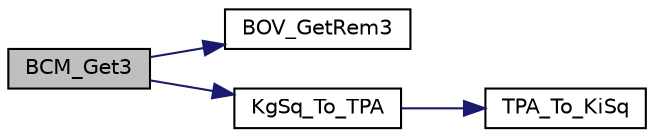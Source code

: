digraph "BCM_Get3"
{
  edge [fontname="Helvetica",fontsize="10",labelfontname="Helvetica",labelfontsize="10"];
  node [fontname="Helvetica",fontsize="10",shape=record];
  rankdir="LR";
  Node1 [label="BCM_Get3",height=0.2,width=0.4,color="black", fillcolor="grey75", style="filled", fontcolor="black"];
  Node1 -> Node2 [color="midnightblue",fontsize="10",style="solid",fontname="Helvetica"];
  Node2 [label="BOV_GetRem3",height=0.2,width=0.4,color="black", fillcolor="white", style="filled",URL="$bur__bov_8c.html#ac2da078ddf5b835b68fd38e9890e15ab"];
  Node1 -> Node3 [color="midnightblue",fontsize="10",style="solid",fontname="Helvetica"];
  Node3 [label="KgSq_To_TPA",height=0.2,width=0.4,color="black", fillcolor="white", style="filled",URL="$fof__util_8c.html#a33f6e86fe3146c5bb70b9660b89254e5"];
  Node3 -> Node4 [color="midnightblue",fontsize="10",style="solid",fontname="Helvetica"];
  Node4 [label="TPA_To_KiSq",height=0.2,width=0.4,color="black", fillcolor="white", style="filled",URL="$fof__util_8c.html#ab66b71a54ead81a0010519c7e416121d"];
}
